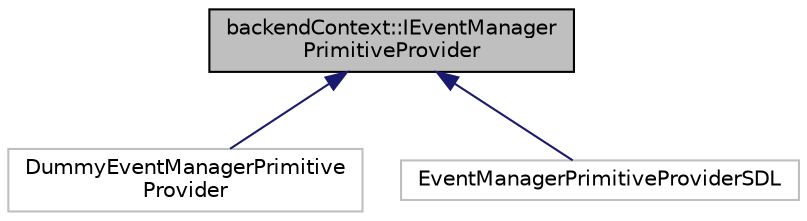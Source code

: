 digraph "backendContext::IEventManagerPrimitiveProvider"
{
 // LATEX_PDF_SIZE
  edge [fontname="Helvetica",fontsize="10",labelfontname="Helvetica",labelfontsize="10"];
  node [fontname="Helvetica",fontsize="10",shape=record];
  Node1 [label="backendContext::IEventManager\lPrimitiveProvider",height=0.2,width=0.4,color="black", fillcolor="grey75", style="filled", fontcolor="black",tooltip=" "];
  Node1 -> Node2 [dir="back",color="midnightblue",fontsize="10",style="solid",fontname="Helvetica"];
  Node2 [label="DummyEventManagerPrimitive\lProvider",height=0.2,width=0.4,color="grey75", fillcolor="white", style="filled",URL="$struct_dummy_event_manager_primitive_provider.html",tooltip=" "];
  Node1 -> Node3 [dir="back",color="midnightblue",fontsize="10",style="solid",fontname="Helvetica"];
  Node3 [label="EventManagerPrimitiveProviderSDL",height=0.2,width=0.4,color="grey75", fillcolor="white", style="filled",URL="$struct_event_manager_primitive_provider_s_d_l.html",tooltip=" "];
}
